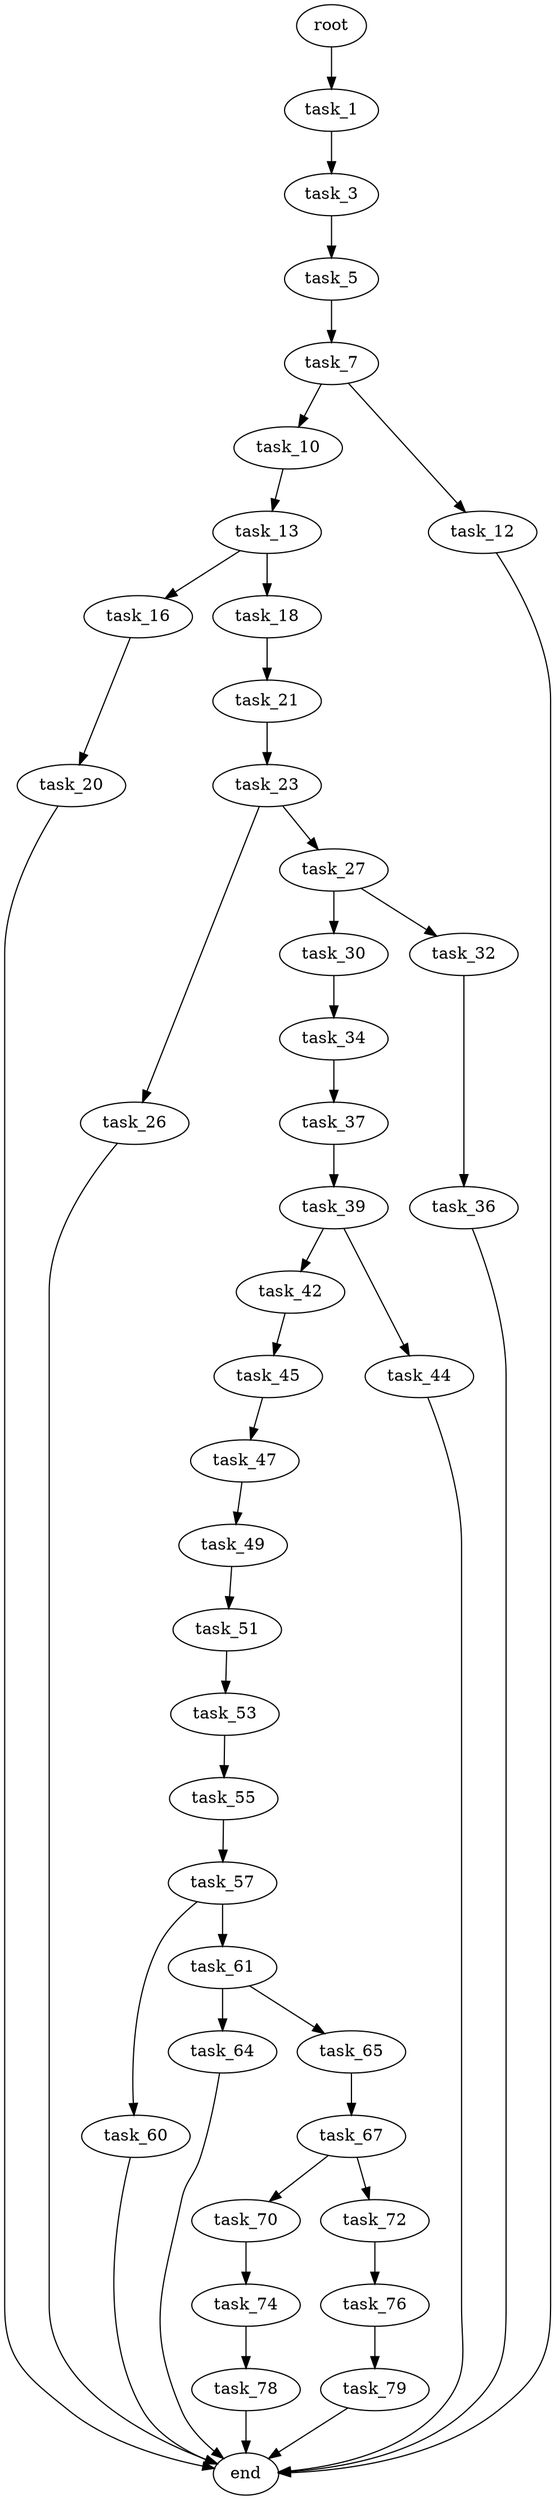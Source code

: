 digraph G {
  root [size="0.000000"];
  task_1 [size="39725683391.000000"];
  task_3 [size="488565144124.000000"];
  task_5 [size="955096234.000000"];
  task_7 [size="157953794893.000000"];
  task_10 [size="782757789696.000000"];
  task_12 [size="28991029248.000000"];
  task_13 [size="14280905180.000000"];
  task_16 [size="439286212440.000000"];
  task_18 [size="8619248710.000000"];
  task_20 [size="14245197898.000000"];
  task_21 [size="219626242908.000000"];
  task_23 [size="14423063904.000000"];
  task_26 [size="29135562178.000000"];
  task_27 [size="8589934592.000000"];
  task_30 [size="481852867073.000000"];
  task_32 [size="692235303638.000000"];
  task_34 [size="549755813888.000000"];
  task_36 [size="1206785628.000000"];
  task_37 [size="134217728000.000000"];
  task_39 [size="6328665577.000000"];
  task_42 [size="28991029248.000000"];
  task_44 [size="130772279694.000000"];
  task_45 [size="28991029248.000000"];
  task_47 [size="79296814669.000000"];
  task_49 [size="79923578961.000000"];
  task_51 [size="549755813888.000000"];
  task_53 [size="159295061814.000000"];
  task_55 [size="8589934592.000000"];
  task_57 [size="24827890993.000000"];
  task_60 [size="530763984408.000000"];
  task_61 [size="1073741824000.000000"];
  task_64 [size="795973175271.000000"];
  task_65 [size="3303390643.000000"];
  task_67 [size="1850106273.000000"];
  task_70 [size="28991029248.000000"];
  task_72 [size="231928233984.000000"];
  task_74 [size="134217728000.000000"];
  task_76 [size="33856499843.000000"];
  task_78 [size="683012926052.000000"];
  task_79 [size="439650815975.000000"];
  end [size="0.000000"];

  root -> task_1 [size="1.000000"];
  task_1 -> task_3 [size="134217728.000000"];
  task_3 -> task_5 [size="838860800.000000"];
  task_5 -> task_7 [size="33554432.000000"];
  task_7 -> task_10 [size="134217728.000000"];
  task_7 -> task_12 [size="134217728.000000"];
  task_10 -> task_13 [size="679477248.000000"];
  task_12 -> end [size="1.000000"];
  task_13 -> task_16 [size="536870912.000000"];
  task_13 -> task_18 [size="536870912.000000"];
  task_16 -> task_20 [size="536870912.000000"];
  task_18 -> task_21 [size="679477248.000000"];
  task_20 -> end [size="1.000000"];
  task_21 -> task_23 [size="301989888.000000"];
  task_23 -> task_26 [size="411041792.000000"];
  task_23 -> task_27 [size="411041792.000000"];
  task_26 -> end [size="1.000000"];
  task_27 -> task_30 [size="33554432.000000"];
  task_27 -> task_32 [size="33554432.000000"];
  task_30 -> task_34 [size="679477248.000000"];
  task_32 -> task_36 [size="536870912.000000"];
  task_34 -> task_37 [size="536870912.000000"];
  task_36 -> end [size="1.000000"];
  task_37 -> task_39 [size="209715200.000000"];
  task_39 -> task_42 [size="33554432.000000"];
  task_39 -> task_44 [size="33554432.000000"];
  task_42 -> task_45 [size="75497472.000000"];
  task_44 -> end [size="1.000000"];
  task_45 -> task_47 [size="75497472.000000"];
  task_47 -> task_49 [size="75497472.000000"];
  task_49 -> task_51 [size="209715200.000000"];
  task_51 -> task_53 [size="536870912.000000"];
  task_53 -> task_55 [size="301989888.000000"];
  task_55 -> task_57 [size="33554432.000000"];
  task_57 -> task_60 [size="838860800.000000"];
  task_57 -> task_61 [size="838860800.000000"];
  task_60 -> end [size="1.000000"];
  task_61 -> task_64 [size="838860800.000000"];
  task_61 -> task_65 [size="838860800.000000"];
  task_64 -> end [size="1.000000"];
  task_65 -> task_67 [size="134217728.000000"];
  task_67 -> task_70 [size="75497472.000000"];
  task_67 -> task_72 [size="75497472.000000"];
  task_70 -> task_74 [size="75497472.000000"];
  task_72 -> task_76 [size="301989888.000000"];
  task_74 -> task_78 [size="209715200.000000"];
  task_76 -> task_79 [size="838860800.000000"];
  task_78 -> end [size="1.000000"];
  task_79 -> end [size="1.000000"];
}
